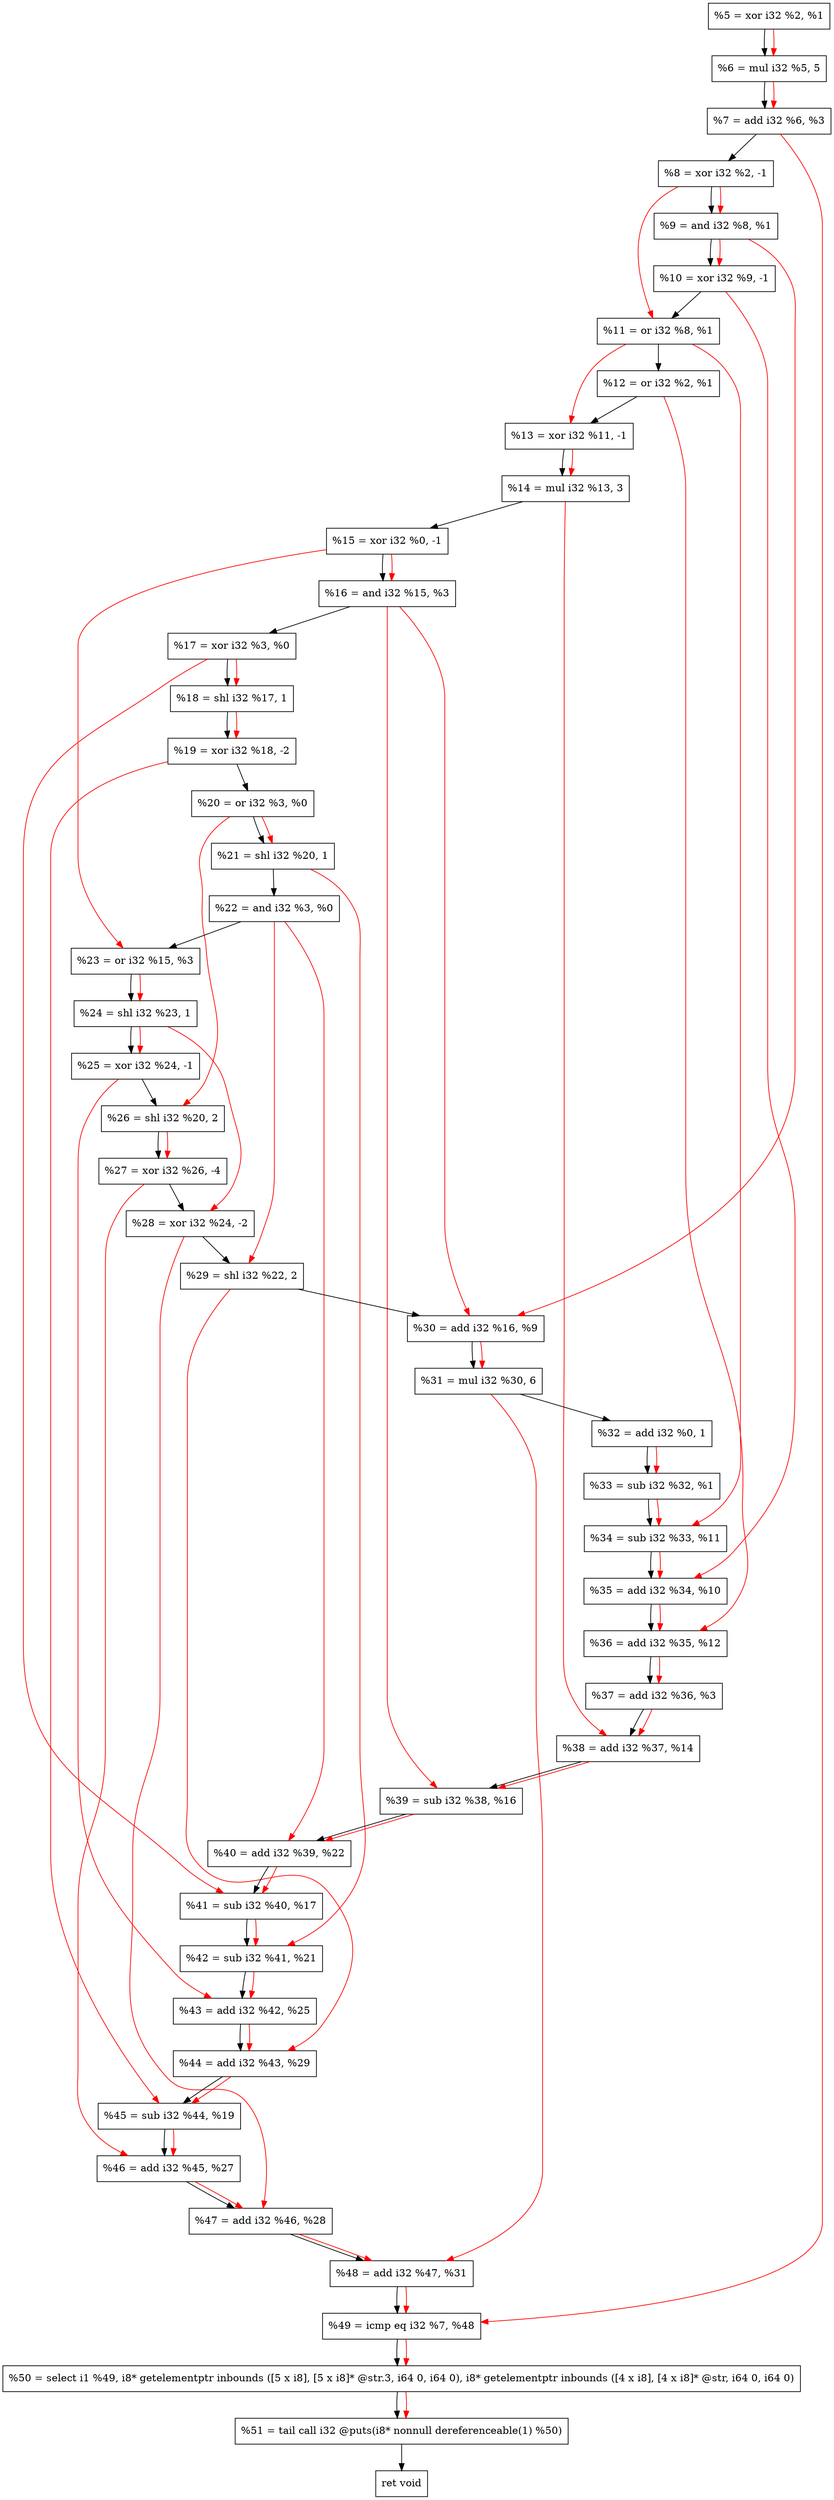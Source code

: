 digraph "DFG for'crackme' function" {
	Node0xd97710[shape=record, label="  %5 = xor i32 %2, %1"];
	Node0xd97d90[shape=record, label="  %6 = mul i32 %5, 5"];
	Node0xd97e00[shape=record, label="  %7 = add i32 %6, %3"];
	Node0xd97ea0[shape=record, label="  %8 = xor i32 %2, -1"];
	Node0xd97f10[shape=record, label="  %9 = and i32 %8, %1"];
	Node0xd97f80[shape=record, label="  %10 = xor i32 %9, -1"];
	Node0xd97ff0[shape=record, label="  %11 = or i32 %8, %1"];
	Node0xd98060[shape=record, label="  %12 = or i32 %2, %1"];
	Node0xd980d0[shape=record, label="  %13 = xor i32 %11, -1"];
	Node0xd98170[shape=record, label="  %14 = mul i32 %13, 3"];
	Node0xd981e0[shape=record, label="  %15 = xor i32 %0, -1"];
	Node0xd98250[shape=record, label="  %16 = and i32 %15, %3"];
	Node0xd982c0[shape=record, label="  %17 = xor i32 %3, %0"];
	Node0xd98360[shape=record, label="  %18 = shl i32 %17, 1"];
	Node0xd98400[shape=record, label="  %19 = xor i32 %18, -2"];
	Node0xd98470[shape=record, label="  %20 = or i32 %3, %0"];
	Node0xd984e0[shape=record, label="  %21 = shl i32 %20, 1"];
	Node0xd98550[shape=record, label="  %22 = and i32 %3, %0"];
	Node0xd985c0[shape=record, label="  %23 = or i32 %15, %3"];
	Node0xd98630[shape=record, label="  %24 = shl i32 %23, 1"];
	Node0xd986a0[shape=record, label="  %25 = xor i32 %24, -1"];
	Node0xd98740[shape=record, label="  %26 = shl i32 %20, 2"];
	Node0xd987e0[shape=record, label="  %27 = xor i32 %26, -4"];
	Node0xd98850[shape=record, label="  %28 = xor i32 %24, -2"];
	Node0xd988c0[shape=record, label="  %29 = shl i32 %22, 2"];
	Node0xd98930[shape=record, label="  %30 = add i32 %16, %9"];
	Node0xd989d0[shape=record, label="  %31 = mul i32 %30, 6"];
	Node0xd98a40[shape=record, label="  %32 = add i32 %0, 1"];
	Node0xd98cc0[shape=record, label="  %33 = sub i32 %32, %1"];
	Node0xd98d30[shape=record, label="  %34 = sub i32 %33, %11"];
	Node0xd98da0[shape=record, label="  %35 = add i32 %34, %10"];
	Node0xd98e10[shape=record, label="  %36 = add i32 %35, %12"];
	Node0xd98e80[shape=record, label="  %37 = add i32 %36, %3"];
	Node0xd98ef0[shape=record, label="  %38 = add i32 %37, %14"];
	Node0xd98f60[shape=record, label="  %39 = sub i32 %38, %16"];
	Node0xd98fd0[shape=record, label="  %40 = add i32 %39, %22"];
	Node0xd99040[shape=record, label="  %41 = sub i32 %40, %17"];
	Node0xd990b0[shape=record, label="  %42 = sub i32 %41, %21"];
	Node0xd99120[shape=record, label="  %43 = add i32 %42, %25"];
	Node0xd99190[shape=record, label="  %44 = add i32 %43, %29"];
	Node0xd99200[shape=record, label="  %45 = sub i32 %44, %19"];
	Node0xd99270[shape=record, label="  %46 = add i32 %45, %27"];
	Node0xd992e0[shape=record, label="  %47 = add i32 %46, %28"];
	Node0xd99350[shape=record, label="  %48 = add i32 %47, %31"];
	Node0xd993c0[shape=record, label="  %49 = icmp eq i32 %7, %48"];
	Node0xd38268[shape=record, label="  %50 = select i1 %49, i8* getelementptr inbounds ([5 x i8], [5 x i8]* @str.3, i64 0, i64 0), i8* getelementptr inbounds ([4 x i8], [4 x i8]* @str, i64 0, i64 0)"];
	Node0xd99860[shape=record, label="  %51 = tail call i32 @puts(i8* nonnull dereferenceable(1) %50)"];
	Node0xd998b0[shape=record, label="  ret void"];
	Node0xd97710 -> Node0xd97d90;
	Node0xd97d90 -> Node0xd97e00;
	Node0xd97e00 -> Node0xd97ea0;
	Node0xd97ea0 -> Node0xd97f10;
	Node0xd97f10 -> Node0xd97f80;
	Node0xd97f80 -> Node0xd97ff0;
	Node0xd97ff0 -> Node0xd98060;
	Node0xd98060 -> Node0xd980d0;
	Node0xd980d0 -> Node0xd98170;
	Node0xd98170 -> Node0xd981e0;
	Node0xd981e0 -> Node0xd98250;
	Node0xd98250 -> Node0xd982c0;
	Node0xd982c0 -> Node0xd98360;
	Node0xd98360 -> Node0xd98400;
	Node0xd98400 -> Node0xd98470;
	Node0xd98470 -> Node0xd984e0;
	Node0xd984e0 -> Node0xd98550;
	Node0xd98550 -> Node0xd985c0;
	Node0xd985c0 -> Node0xd98630;
	Node0xd98630 -> Node0xd986a0;
	Node0xd986a0 -> Node0xd98740;
	Node0xd98740 -> Node0xd987e0;
	Node0xd987e0 -> Node0xd98850;
	Node0xd98850 -> Node0xd988c0;
	Node0xd988c0 -> Node0xd98930;
	Node0xd98930 -> Node0xd989d0;
	Node0xd989d0 -> Node0xd98a40;
	Node0xd98a40 -> Node0xd98cc0;
	Node0xd98cc0 -> Node0xd98d30;
	Node0xd98d30 -> Node0xd98da0;
	Node0xd98da0 -> Node0xd98e10;
	Node0xd98e10 -> Node0xd98e80;
	Node0xd98e80 -> Node0xd98ef0;
	Node0xd98ef0 -> Node0xd98f60;
	Node0xd98f60 -> Node0xd98fd0;
	Node0xd98fd0 -> Node0xd99040;
	Node0xd99040 -> Node0xd990b0;
	Node0xd990b0 -> Node0xd99120;
	Node0xd99120 -> Node0xd99190;
	Node0xd99190 -> Node0xd99200;
	Node0xd99200 -> Node0xd99270;
	Node0xd99270 -> Node0xd992e0;
	Node0xd992e0 -> Node0xd99350;
	Node0xd99350 -> Node0xd993c0;
	Node0xd993c0 -> Node0xd38268;
	Node0xd38268 -> Node0xd99860;
	Node0xd99860 -> Node0xd998b0;
edge [color=red]
	Node0xd97710 -> Node0xd97d90;
	Node0xd97d90 -> Node0xd97e00;
	Node0xd97ea0 -> Node0xd97f10;
	Node0xd97f10 -> Node0xd97f80;
	Node0xd97ea0 -> Node0xd97ff0;
	Node0xd97ff0 -> Node0xd980d0;
	Node0xd980d0 -> Node0xd98170;
	Node0xd981e0 -> Node0xd98250;
	Node0xd982c0 -> Node0xd98360;
	Node0xd98360 -> Node0xd98400;
	Node0xd98470 -> Node0xd984e0;
	Node0xd981e0 -> Node0xd985c0;
	Node0xd985c0 -> Node0xd98630;
	Node0xd98630 -> Node0xd986a0;
	Node0xd98470 -> Node0xd98740;
	Node0xd98740 -> Node0xd987e0;
	Node0xd98630 -> Node0xd98850;
	Node0xd98550 -> Node0xd988c0;
	Node0xd98250 -> Node0xd98930;
	Node0xd97f10 -> Node0xd98930;
	Node0xd98930 -> Node0xd989d0;
	Node0xd98a40 -> Node0xd98cc0;
	Node0xd98cc0 -> Node0xd98d30;
	Node0xd97ff0 -> Node0xd98d30;
	Node0xd98d30 -> Node0xd98da0;
	Node0xd97f80 -> Node0xd98da0;
	Node0xd98da0 -> Node0xd98e10;
	Node0xd98060 -> Node0xd98e10;
	Node0xd98e10 -> Node0xd98e80;
	Node0xd98e80 -> Node0xd98ef0;
	Node0xd98170 -> Node0xd98ef0;
	Node0xd98ef0 -> Node0xd98f60;
	Node0xd98250 -> Node0xd98f60;
	Node0xd98f60 -> Node0xd98fd0;
	Node0xd98550 -> Node0xd98fd0;
	Node0xd98fd0 -> Node0xd99040;
	Node0xd982c0 -> Node0xd99040;
	Node0xd99040 -> Node0xd990b0;
	Node0xd984e0 -> Node0xd990b0;
	Node0xd990b0 -> Node0xd99120;
	Node0xd986a0 -> Node0xd99120;
	Node0xd99120 -> Node0xd99190;
	Node0xd988c0 -> Node0xd99190;
	Node0xd99190 -> Node0xd99200;
	Node0xd98400 -> Node0xd99200;
	Node0xd99200 -> Node0xd99270;
	Node0xd987e0 -> Node0xd99270;
	Node0xd99270 -> Node0xd992e0;
	Node0xd98850 -> Node0xd992e0;
	Node0xd992e0 -> Node0xd99350;
	Node0xd989d0 -> Node0xd99350;
	Node0xd97e00 -> Node0xd993c0;
	Node0xd99350 -> Node0xd993c0;
	Node0xd993c0 -> Node0xd38268;
	Node0xd38268 -> Node0xd99860;
}
